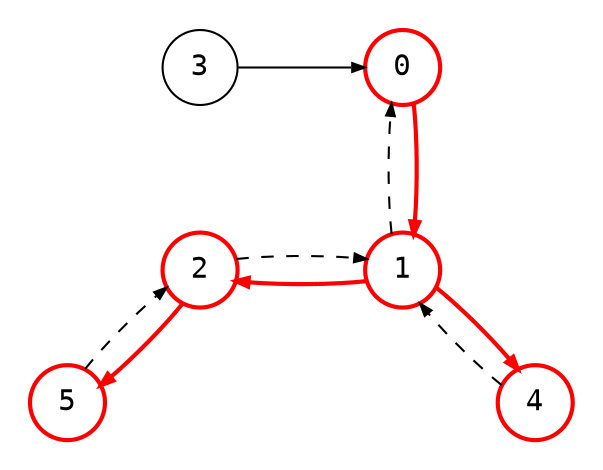 digraph {
    node [shape=circle, fontname="monospace"];
    edge [arrowsize=0.6, fontname="monospace", fontsize=9];
    layout=circo;
    scale=1.0;
    normalize=true;
    pad=0.2;
    splines=line

    3 [color="#bbb", fontcolor="#bbb"];
    0, 1, 2, 4, 5 [style=bold, color=red];

    0 -> 1 [style=bold, color=red];
    3 -> 0 [color="#bbb"];
    1 -> 2 [style=bold, color=red];
    2 -> 3 [style=invis];
    1 -> 4 [style=bold, color=red];
    2 -> 5 [style=bold, color=red];
    5 -> 2 [style=dashed];
    2 -> 1 [style=dashed];
    4 -> 1 [style=dashed];
    1 -> 0 [style=dashed];
}